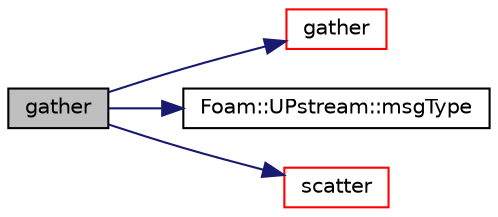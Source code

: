 digraph "gather"
{
  bgcolor="transparent";
  edge [fontname="Helvetica",fontsize="10",labelfontname="Helvetica",labelfontsize="10"];
  node [fontname="Helvetica",fontsize="10",shape=record];
  rankdir="LR";
  Node1 [label="gather",height=0.2,width=0.4,color="black", fillcolor="grey75", style="filled", fontcolor="black"];
  Node1 -> Node2 [color="midnightblue",fontsize="10",style="solid",fontname="Helvetica"];
  Node2 [label="gather",height=0.2,width=0.4,color="red",URL="$a00947.html#a2ada785f9c593e27b85617451b04b393",tooltip="Collect data in processor order on master (== procIDs[0]). "];
  Node1 -> Node3 [color="midnightblue",fontsize="10",style="solid",fontname="Helvetica"];
  Node3 [label="Foam::UPstream::msgType",height=0.2,width=0.4,color="black",URL="$a02880.html#ae5b8fe6652f6320aa6c7f5c44b6f01b7",tooltip="Message tag of standard messages. "];
  Node1 -> Node4 [color="midnightblue",fontsize="10",style="solid",fontname="Helvetica"];
  Node4 [label="scatter",height=0.2,width=0.4,color="red",URL="$a00947.html#a2e964657608ecbc2154a0e8e2e28b815",tooltip="Distribute data in processor order. Requires fld to be sized! "];
}
